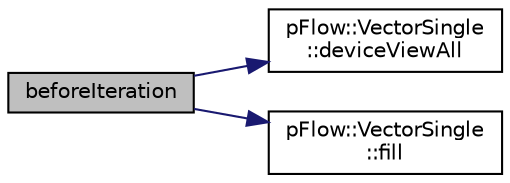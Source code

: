 digraph "beforeIteration"
{
 // LATEX_PDF_SIZE
  edge [fontname="Helvetica",fontsize="10",labelfontname="Helvetica",labelfontsize="10"];
  node [fontname="Helvetica",fontsize="10",shape=record];
  rankdir="LR";
  Node1 [label="beforeIteration",height=0.2,width=0.4,color="black", fillcolor="grey75", style="filled", fontcolor="black",tooltip=" "];
  Node1 -> Node2 [color="midnightblue",fontsize="10",style="solid",fontname="Helvetica"];
  Node2 [label="pFlow::VectorSingle\l::deviceViewAll",height=0.2,width=0.4,color="black", fillcolor="white", style="filled",URL="$classpFlow_1_1VectorSingle.html#a51122b76468e0c5f19ea69c5c0ca6cf4",tooltip="Device view range [0,capcity)"];
  Node1 -> Node3 [color="midnightblue",fontsize="10",style="solid",fontname="Helvetica"];
  Node3 [label="pFlow::VectorSingle\l::fill",height=0.2,width=0.4,color="black", fillcolor="white", style="filled",URL="$classpFlow_1_1VectorSingle.html#a6ab1c6d91f769bc9bc0a58cf9f1333d6",tooltip="Fill the range [0,size) with val."];
}

